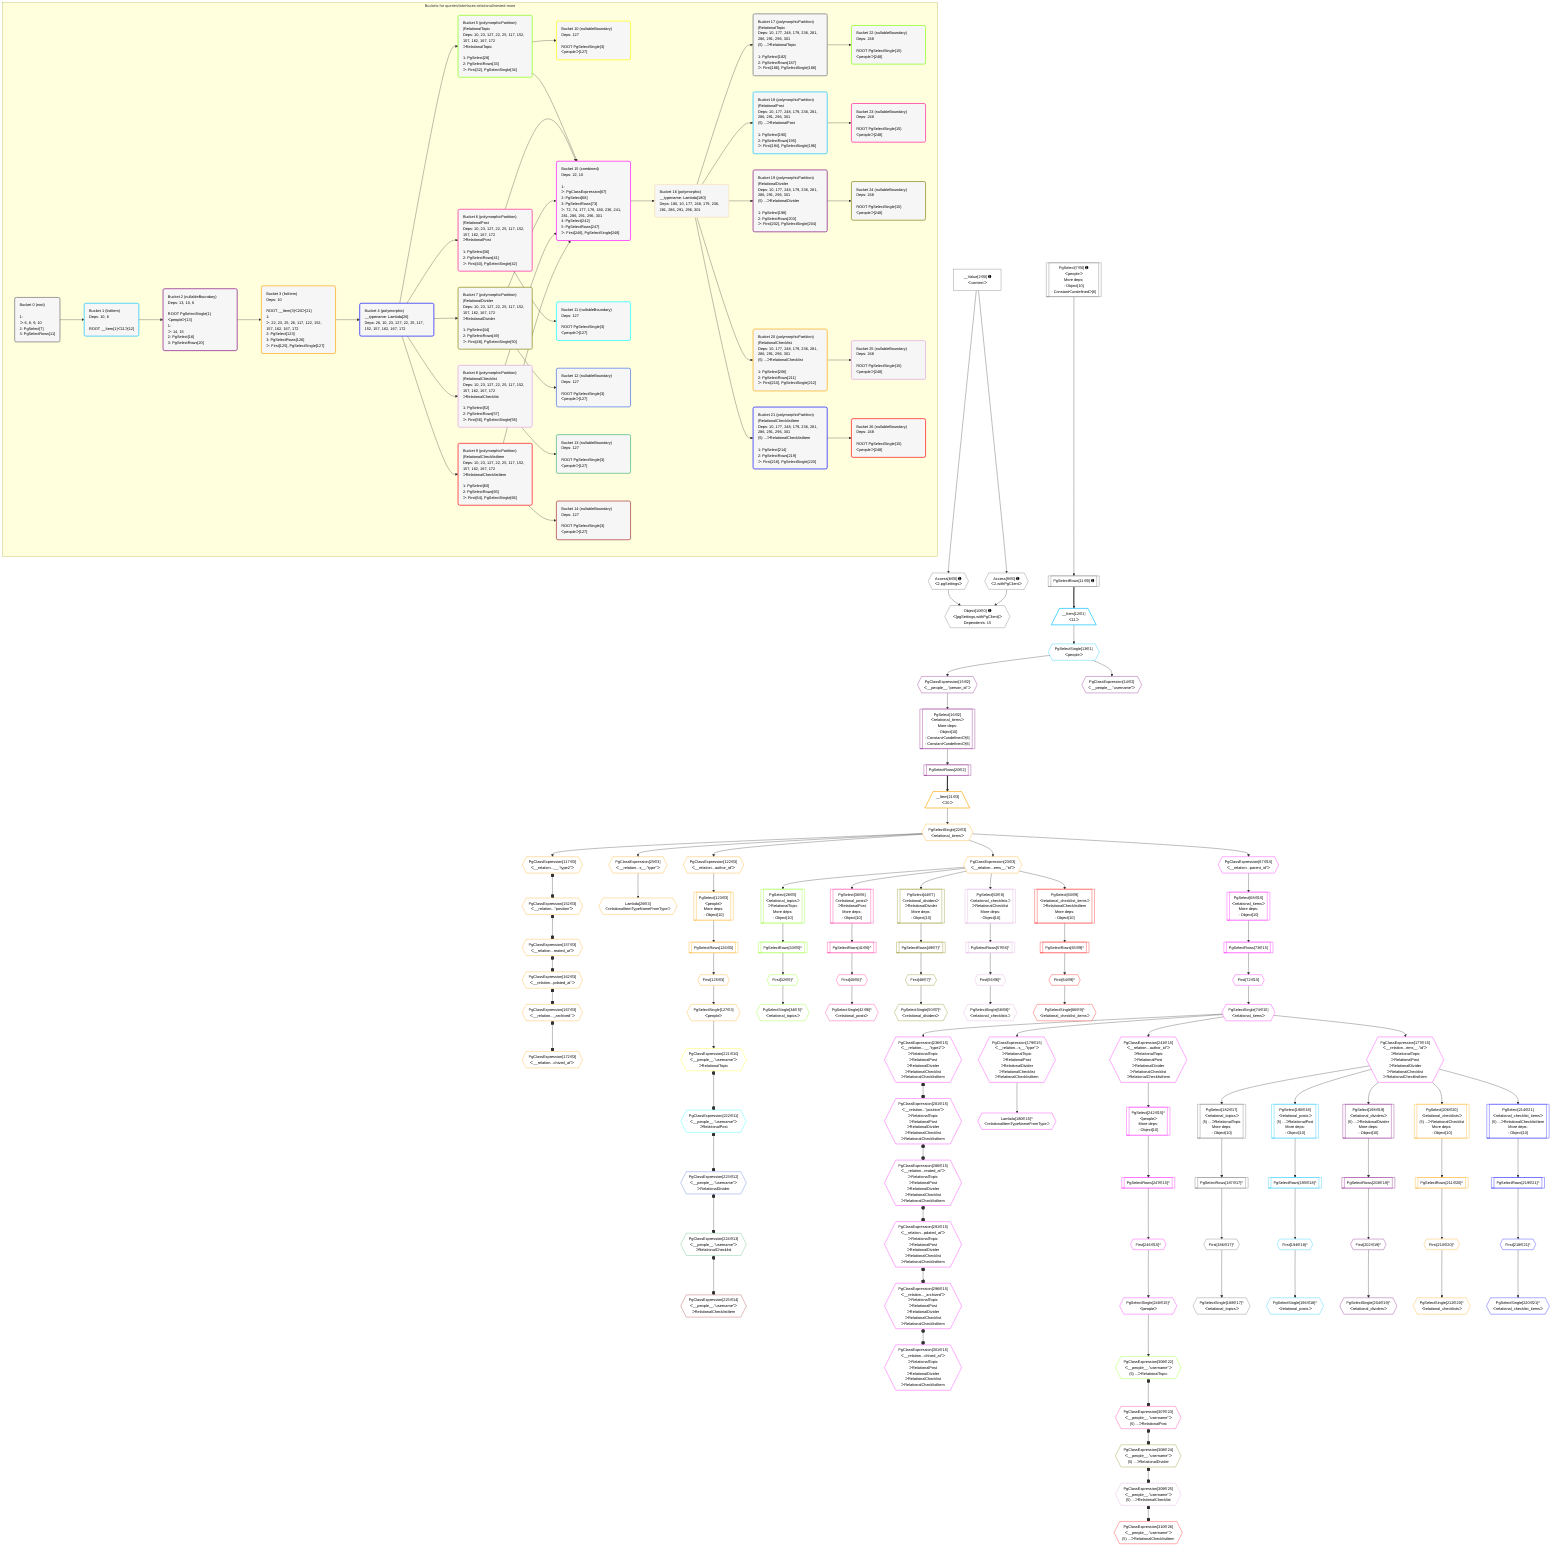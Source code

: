 %%{init: {'themeVariables': { 'fontSize': '12px'}}}%%
graph TD
    classDef path fill:#eee,stroke:#000,color:#000
    classDef plan fill:#fff,stroke-width:1px,color:#000
    classDef itemplan fill:#fff,stroke-width:2px,color:#000
    classDef unbatchedplan fill:#dff,stroke-width:1px,color:#000
    classDef sideeffectplan fill:#fcc,stroke-width:2px,color:#000
    classDef bucket fill:#f6f6f6,color:#000,stroke-width:2px,text-align:left

    subgraph "Buckets for queries/interfaces-relational/nested-more"
    Bucket0("Bucket 0 (root)<br /><br />1: <br />ᐳ: 6, 8, 9, 10<br />2: PgSelect[7]<br />3: PgSelectRows[11]"):::bucket
    Bucket1("Bucket 1 (listItem)<br />Deps: 10, 6<br /><br />ROOT __Item{1}ᐸ11ᐳ[12]"):::bucket
    Bucket2("Bucket 2 (nullableBoundary)<br />Deps: 13, 10, 6<br /><br />ROOT PgSelectSingle{1}ᐸpeopleᐳ[13]<br />1: <br />ᐳ: 14, 15<br />2: PgSelect[16]<br />3: PgSelectRows[20]"):::bucket
    Bucket3("Bucket 3 (listItem)<br />Deps: 10<br /><br />ROOT __Item{3}ᐸ20ᐳ[21]<br />1: <br />ᐳ: 22, 23, 25, 26, 117, 122, 152, 157, 162, 167, 172<br />2: PgSelect[123]<br />3: PgSelectRows[126]<br />ᐳ: First[125], PgSelectSingle[127]"):::bucket
    Bucket4("Bucket 4 (polymorphic)<br />__typename: Lambda[26]<br />Deps: 26, 10, 23, 127, 22, 25, 117, 152, 157, 162, 167, 172"):::bucket
    Bucket5("Bucket 5 (polymorphicPartition)<br />|RelationalTopic<br />Deps: 10, 23, 127, 22, 25, 117, 152, 157, 162, 167, 172<br />ᐳRelationalTopic<br /><br />1: PgSelect[28]<br />2: PgSelectRows[33]<br />ᐳ: First[32], PgSelectSingle[34]"):::bucket
    Bucket6("Bucket 6 (polymorphicPartition)<br />|RelationalPost<br />Deps: 10, 23, 127, 22, 25, 117, 152, 157, 162, 167, 172<br />ᐳRelationalPost<br /><br />1: PgSelect[36]<br />2: PgSelectRows[41]<br />ᐳ: First[40], PgSelectSingle[42]"):::bucket
    Bucket7("Bucket 7 (polymorphicPartition)<br />|RelationalDivider<br />Deps: 10, 23, 127, 22, 25, 117, 152, 157, 162, 167, 172<br />ᐳRelationalDivider<br /><br />1: PgSelect[44]<br />2: PgSelectRows[49]<br />ᐳ: First[48], PgSelectSingle[50]"):::bucket
    Bucket8("Bucket 8 (polymorphicPartition)<br />|RelationalChecklist<br />Deps: 10, 23, 127, 22, 25, 117, 152, 157, 162, 167, 172<br />ᐳRelationalChecklist<br /><br />1: PgSelect[52]<br />2: PgSelectRows[57]<br />ᐳ: First[56], PgSelectSingle[58]"):::bucket
    Bucket9("Bucket 9 (polymorphicPartition)<br />|RelationalChecklistItem<br />Deps: 10, 23, 127, 22, 25, 117, 152, 157, 162, 167, 172<br />ᐳRelationalChecklistItem<br /><br />1: PgSelect[60]<br />2: PgSelectRows[65]<br />ᐳ: First[64], PgSelectSingle[66]"):::bucket
    Bucket10("Bucket 10 (nullableBoundary)<br />Deps: 127<br /><br />ROOT PgSelectSingle{3}ᐸpeopleᐳ[127]"):::bucket
    Bucket11("Bucket 11 (nullableBoundary)<br />Deps: 127<br /><br />ROOT PgSelectSingle{3}ᐸpeopleᐳ[127]"):::bucket
    Bucket12("Bucket 12 (nullableBoundary)<br />Deps: 127<br /><br />ROOT PgSelectSingle{3}ᐸpeopleᐳ[127]"):::bucket
    Bucket13("Bucket 13 (nullableBoundary)<br />Deps: 127<br /><br />ROOT PgSelectSingle{3}ᐸpeopleᐳ[127]"):::bucket
    Bucket14("Bucket 14 (nullableBoundary)<br />Deps: 127<br /><br />ROOT PgSelectSingle{3}ᐸpeopleᐳ[127]"):::bucket
    Bucket15("Bucket 15 (combined)<br />Deps: 22, 10<br /><br />1: <br />ᐳ: PgClassExpression[67]<br />2: PgSelect[68]<br />3: PgSelectRows[73]<br />ᐳ: 72, 74, 177, 179, 180, 236, 241, 281, 286, 291, 296, 301<br />4: PgSelect[242]<br />5: PgSelectRows[247]<br />ᐳ: First[246], PgSelectSingle[248]"):::bucket
    Bucket16("Bucket 16 (polymorphic)<br />__typename: Lambda[180]<br />Deps: 180, 10, 177, 248, 179, 236, 281, 286, 291, 296, 301"):::bucket
    Bucket17("Bucket 17 (polymorphicPartition)<br />|RelationalTopic<br />Deps: 10, 177, 248, 179, 236, 281, 286, 291, 296, 301<br />(5) ...ᐳRelationalTopic<br /><br />1: PgSelect[182]<br />2: PgSelectRows[187]<br />ᐳ: First[186], PgSelectSingle[188]"):::bucket
    Bucket18("Bucket 18 (polymorphicPartition)<br />|RelationalPost<br />Deps: 10, 177, 248, 179, 236, 281, 286, 291, 296, 301<br />(5) ...ᐳRelationalPost<br /><br />1: PgSelect[190]<br />2: PgSelectRows[195]<br />ᐳ: First[194], PgSelectSingle[196]"):::bucket
    Bucket19("Bucket 19 (polymorphicPartition)<br />|RelationalDivider<br />Deps: 10, 177, 248, 179, 236, 281, 286, 291, 296, 301<br />(5) ...ᐳRelationalDivider<br /><br />1: PgSelect[198]<br />2: PgSelectRows[203]<br />ᐳ: First[202], PgSelectSingle[204]"):::bucket
    Bucket20("Bucket 20 (polymorphicPartition)<br />|RelationalChecklist<br />Deps: 10, 177, 248, 179, 236, 281, 286, 291, 296, 301<br />(5) ...ᐳRelationalChecklist<br /><br />1: PgSelect[206]<br />2: PgSelectRows[211]<br />ᐳ: First[210], PgSelectSingle[212]"):::bucket
    Bucket21("Bucket 21 (polymorphicPartition)<br />|RelationalChecklistItem<br />Deps: 10, 177, 248, 179, 236, 281, 286, 291, 296, 301<br />(5) ...ᐳRelationalChecklistItem<br /><br />1: PgSelect[214]<br />2: PgSelectRows[219]<br />ᐳ: First[218], PgSelectSingle[220]"):::bucket
    Bucket22("Bucket 22 (nullableBoundary)<br />Deps: 248<br /><br />ROOT PgSelectSingle{15}ᐸpeopleᐳ[248]"):::bucket
    Bucket23("Bucket 23 (nullableBoundary)<br />Deps: 248<br /><br />ROOT PgSelectSingle{15}ᐸpeopleᐳ[248]"):::bucket
    Bucket24("Bucket 24 (nullableBoundary)<br />Deps: 248<br /><br />ROOT PgSelectSingle{15}ᐸpeopleᐳ[248]"):::bucket
    Bucket25("Bucket 25 (nullableBoundary)<br />Deps: 248<br /><br />ROOT PgSelectSingle{15}ᐸpeopleᐳ[248]"):::bucket
    Bucket26("Bucket 26 (nullableBoundary)<br />Deps: 248<br /><br />ROOT PgSelectSingle{15}ᐸpeopleᐳ[248]"):::bucket
    end
    Bucket0 --> Bucket1
    Bucket1 --> Bucket2
    Bucket2 --> Bucket3
    Bucket3 --> Bucket4
    Bucket4 --> Bucket5 & Bucket6 & Bucket7 & Bucket8 & Bucket9
    Bucket5 --> Bucket10 & Bucket15
    Bucket6 --> Bucket11 & Bucket15
    Bucket7 --> Bucket12 & Bucket15
    Bucket8 --> Bucket13 & Bucket15
    Bucket9 --> Bucket14 & Bucket15
    Bucket15 --> Bucket16
    Bucket16 --> Bucket17 & Bucket18 & Bucket19 & Bucket20 & Bucket21
    Bucket17 --> Bucket22
    Bucket18 --> Bucket23
    Bucket19 --> Bucket24
    Bucket20 --> Bucket25
    Bucket21 --> Bucket26

    %% plan dependencies
    PgSelect7[["PgSelect[7∈0] ➊<br />ᐸpeopleᐳ<br />More deps:<br />- Object[10]<br />- Constantᐸundefinedᐳ[6]"]]:::plan
    Object10{{"Object[10∈0] ➊<br />ᐸ{pgSettings,withPgClient}ᐳ<br />Dependents: 15"}}:::plan
    Access8{{"Access[8∈0] ➊<br />ᐸ2.pgSettingsᐳ"}}:::plan
    Access9{{"Access[9∈0] ➊<br />ᐸ2.withPgClientᐳ"}}:::plan
    Access8 & Access9 --> Object10
    __Value2["__Value[2∈0] ➊<br />ᐸcontextᐳ"]:::plan
    __Value2 --> Access8
    __Value2 --> Access9
    PgSelectRows11[["PgSelectRows[11∈0] ➊"]]:::plan
    PgSelect7 --> PgSelectRows11
    __Item12[/"__Item[12∈1]<br />ᐸ11ᐳ"\]:::itemplan
    PgSelectRows11 ==> __Item12
    PgSelectSingle13{{"PgSelectSingle[13∈1]<br />ᐸpeopleᐳ"}}:::plan
    __Item12 --> PgSelectSingle13
    PgSelect16[["PgSelect[16∈2]<br />ᐸrelational_itemsᐳ<br />More deps:<br />- Object[10]<br />- Constantᐸundefinedᐳ[6]<br />- Constantᐸundefinedᐳ[6]"]]:::plan
    PgClassExpression15{{"PgClassExpression[15∈2]<br />ᐸ__people__.”person_id”ᐳ"}}:::plan
    PgClassExpression15 --> PgSelect16
    PgClassExpression14{{"PgClassExpression[14∈2]<br />ᐸ__people__.”username”ᐳ"}}:::plan
    PgSelectSingle13 --> PgClassExpression14
    PgSelectSingle13 --> PgClassExpression15
    PgSelectRows20[["PgSelectRows[20∈2]"]]:::plan
    PgSelect16 --> PgSelectRows20
    PgSelect123[["PgSelect[123∈3]<br />ᐸpeopleᐳ<br />More deps:<br />- Object[10]"]]:::plan
    PgClassExpression122{{"PgClassExpression[122∈3]<br />ᐸ__relation...author_id”ᐳ"}}:::plan
    PgClassExpression122 --> PgSelect123
    __Item21[/"__Item[21∈3]<br />ᐸ20ᐳ"\]:::itemplan
    PgSelectRows20 ==> __Item21
    PgSelectSingle22{{"PgSelectSingle[22∈3]<br />ᐸrelational_itemsᐳ"}}:::plan
    __Item21 --> PgSelectSingle22
    PgClassExpression23{{"PgClassExpression[23∈3]<br />ᐸ__relation...ems__.”id”ᐳ"}}:::plan
    PgSelectSingle22 --> PgClassExpression23
    PgClassExpression25{{"PgClassExpression[25∈3]<br />ᐸ__relation...s__.”type”ᐳ"}}:::plan
    PgSelectSingle22 --> PgClassExpression25
    Lambda26{{"Lambda[26∈3]<br />ᐸrelationalItemTypeNameFromTypeᐳ"}}:::plan
    PgClassExpression25 --> Lambda26
    PgClassExpression117{{"PgClassExpression[117∈3]<br />ᐸ__relation...__.”type2”ᐳ"}}:::plan
    PgSelectSingle22 --> PgClassExpression117
    PgSelectSingle22 --> PgClassExpression122
    First125{{"First[125∈3]"}}:::plan
    PgSelectRows126[["PgSelectRows[126∈3]"]]:::plan
    PgSelectRows126 --> First125
    PgSelect123 --> PgSelectRows126
    PgSelectSingle127{{"PgSelectSingle[127∈3]<br />ᐸpeopleᐳ"}}:::plan
    First125 --> PgSelectSingle127
    PgClassExpression152{{"PgClassExpression[152∈3]<br />ᐸ__relation...”position”ᐳ"}}:::plan
    PgClassExpression117 o--o PgClassExpression152
    PgClassExpression157{{"PgClassExpression[157∈3]<br />ᐸ__relation...reated_at”ᐳ"}}:::plan
    PgClassExpression152 o--o PgClassExpression157
    PgClassExpression162{{"PgClassExpression[162∈3]<br />ᐸ__relation...pdated_at”ᐳ"}}:::plan
    PgClassExpression157 o--o PgClassExpression162
    PgClassExpression167{{"PgClassExpression[167∈3]<br />ᐸ__relation..._archived”ᐳ"}}:::plan
    PgClassExpression162 o--o PgClassExpression167
    PgClassExpression172{{"PgClassExpression[172∈3]<br />ᐸ__relation...chived_at”ᐳ"}}:::plan
    PgClassExpression167 o--o PgClassExpression172
    PgSelect28[["PgSelect[28∈5]<br />ᐸrelational_topicsᐳ<br />ᐳRelationalTopic<br />More deps:<br />- Object[10]"]]:::plan
    PgClassExpression23 --> PgSelect28
    First32{{"First[32∈5]^"}}:::plan
    PgSelectRows33[["PgSelectRows[33∈5]^"]]:::plan
    PgSelectRows33 --> First32
    PgSelect28 --> PgSelectRows33
    PgSelectSingle34{{"PgSelectSingle[34∈5]^<br />ᐸrelational_topicsᐳ"}}:::plan
    First32 --> PgSelectSingle34
    PgSelect36[["PgSelect[36∈6]<br />ᐸrelational_postsᐳ<br />ᐳRelationalPost<br />More deps:<br />- Object[10]"]]:::plan
    PgClassExpression23 --> PgSelect36
    First40{{"First[40∈6]^"}}:::plan
    PgSelectRows41[["PgSelectRows[41∈6]^"]]:::plan
    PgSelectRows41 --> First40
    PgSelect36 --> PgSelectRows41
    PgSelectSingle42{{"PgSelectSingle[42∈6]^<br />ᐸrelational_postsᐳ"}}:::plan
    First40 --> PgSelectSingle42
    PgSelect44[["PgSelect[44∈7]<br />ᐸrelational_dividersᐳ<br />ᐳRelationalDivider<br />More deps:<br />- Object[10]"]]:::plan
    PgClassExpression23 --> PgSelect44
    First48{{"First[48∈7]^"}}:::plan
    PgSelectRows49[["PgSelectRows[49∈7]^"]]:::plan
    PgSelectRows49 --> First48
    PgSelect44 --> PgSelectRows49
    PgSelectSingle50{{"PgSelectSingle[50∈7]^<br />ᐸrelational_dividersᐳ"}}:::plan
    First48 --> PgSelectSingle50
    PgSelect52[["PgSelect[52∈8]<br />ᐸrelational_checklistsᐳ<br />ᐳRelationalChecklist<br />More deps:<br />- Object[10]"]]:::plan
    PgClassExpression23 --> PgSelect52
    First56{{"First[56∈8]^"}}:::plan
    PgSelectRows57[["PgSelectRows[57∈8]^"]]:::plan
    PgSelectRows57 --> First56
    PgSelect52 --> PgSelectRows57
    PgSelectSingle58{{"PgSelectSingle[58∈8]^<br />ᐸrelational_checklistsᐳ"}}:::plan
    First56 --> PgSelectSingle58
    PgSelect60[["PgSelect[60∈9]<br />ᐸrelational_checklist_itemsᐳ<br />ᐳRelationalChecklistItem<br />More deps:<br />- Object[10]"]]:::plan
    PgClassExpression23 --> PgSelect60
    First64{{"First[64∈9]^"}}:::plan
    PgSelectRows65[["PgSelectRows[65∈9]^"]]:::plan
    PgSelectRows65 --> First64
    PgSelect60 --> PgSelectRows65
    PgSelectSingle66{{"PgSelectSingle[66∈9]^<br />ᐸrelational_checklist_itemsᐳ"}}:::plan
    First64 --> PgSelectSingle66
    PgClassExpression221{{"PgClassExpression[221∈10]<br />ᐸ__people__.”username”ᐳ<br />ᐳRelationalTopic"}}:::plan
    PgSelectSingle127 --> PgClassExpression221
    PgClassExpression222{{"PgClassExpression[222∈11]<br />ᐸ__people__.”username”ᐳ<br />ᐳRelationalPost"}}:::plan
    PgClassExpression221 o--o PgClassExpression222
    PgClassExpression223{{"PgClassExpression[223∈12]<br />ᐸ__people__.”username”ᐳ<br />ᐳRelationalDivider"}}:::plan
    PgClassExpression222 o--o PgClassExpression223
    PgClassExpression224{{"PgClassExpression[224∈13]<br />ᐸ__people__.”username”ᐳ<br />ᐳRelationalChecklist"}}:::plan
    PgClassExpression223 o--o PgClassExpression224
    PgClassExpression225{{"PgClassExpression[225∈14]<br />ᐸ__people__.”username”ᐳ<br />ᐳRelationalChecklistItem"}}:::plan
    PgClassExpression224 o--o PgClassExpression225
    PgSelect68[["PgSelect[68∈15]<br />ᐸrelational_itemsᐳ<br />More deps:<br />- Object[10]"]]:::plan
    PgClassExpression67{{"PgClassExpression[67∈15]<br />ᐸ__relation...parent_id”ᐳ"}}:::plan
    PgClassExpression67 --> PgSelect68
    PgSelect242[["PgSelect[242∈15]^<br />ᐸpeopleᐳ<br />More deps:<br />- Object[10]"]]:::plan
    PgClassExpression241{{"PgClassExpression[241∈15]<br />ᐸ__relation...author_id”ᐳ<br />ᐳRelationalTopic<br />ᐳRelationalPost<br />ᐳRelationalDivider<br />ᐳRelationalChecklist<br />ᐳRelationalChecklistItem"}}:::plan
    PgClassExpression241 --> PgSelect242
    PgSelectSingle22 --> PgClassExpression67
    First72{{"First[72∈15]"}}:::plan
    PgSelectRows73[["PgSelectRows[73∈15]"]]:::plan
    PgSelectRows73 --> First72
    PgSelect68 --> PgSelectRows73
    PgSelectSingle74{{"PgSelectSingle[74∈15]<br />ᐸrelational_itemsᐳ"}}:::plan
    First72 --> PgSelectSingle74
    PgClassExpression177{{"PgClassExpression[177∈15]<br />ᐸ__relation...ems__.”id”ᐳ<br />ᐳRelationalTopic<br />ᐳRelationalPost<br />ᐳRelationalDivider<br />ᐳRelationalChecklist<br />ᐳRelationalChecklistItem"}}:::plan
    PgSelectSingle74 --> PgClassExpression177
    PgClassExpression179{{"PgClassExpression[179∈15]<br />ᐸ__relation...s__.”type”ᐳ<br />ᐳRelationalTopic<br />ᐳRelationalPost<br />ᐳRelationalDivider<br />ᐳRelationalChecklist<br />ᐳRelationalChecklistItem"}}:::plan
    PgSelectSingle74 --> PgClassExpression179
    Lambda180{{"Lambda[180∈15]^<br />ᐸrelationalItemTypeNameFromTypeᐳ"}}:::plan
    PgClassExpression179 --> Lambda180
    PgClassExpression236{{"PgClassExpression[236∈15]<br />ᐸ__relation...__.”type2”ᐳ<br />ᐳRelationalTopic<br />ᐳRelationalPost<br />ᐳRelationalDivider<br />ᐳRelationalChecklist<br />ᐳRelationalChecklistItem"}}:::plan
    PgSelectSingle74 --> PgClassExpression236
    PgSelectSingle74 --> PgClassExpression241
    First246{{"First[246∈15]^"}}:::plan
    PgSelectRows247[["PgSelectRows[247∈15]^"]]:::plan
    PgSelectRows247 --> First246
    PgSelect242 --> PgSelectRows247
    PgSelectSingle248{{"PgSelectSingle[248∈15]^<br />ᐸpeopleᐳ"}}:::plan
    First246 --> PgSelectSingle248
    PgClassExpression281{{"PgClassExpression[281∈15]<br />ᐸ__relation...”position”ᐳ<br />ᐳRelationalTopic<br />ᐳRelationalPost<br />ᐳRelationalDivider<br />ᐳRelationalChecklist<br />ᐳRelationalChecklistItem"}}:::plan
    PgClassExpression236 o--o PgClassExpression281
    PgClassExpression286{{"PgClassExpression[286∈15]<br />ᐸ__relation...reated_at”ᐳ<br />ᐳRelationalTopic<br />ᐳRelationalPost<br />ᐳRelationalDivider<br />ᐳRelationalChecklist<br />ᐳRelationalChecklistItem"}}:::plan
    PgClassExpression281 o--o PgClassExpression286
    PgClassExpression291{{"PgClassExpression[291∈15]<br />ᐸ__relation...pdated_at”ᐳ<br />ᐳRelationalTopic<br />ᐳRelationalPost<br />ᐳRelationalDivider<br />ᐳRelationalChecklist<br />ᐳRelationalChecklistItem"}}:::plan
    PgClassExpression286 o--o PgClassExpression291
    PgClassExpression296{{"PgClassExpression[296∈15]<br />ᐸ__relation..._archived”ᐳ<br />ᐳRelationalTopic<br />ᐳRelationalPost<br />ᐳRelationalDivider<br />ᐳRelationalChecklist<br />ᐳRelationalChecklistItem"}}:::plan
    PgClassExpression291 o--o PgClassExpression296
    PgClassExpression301{{"PgClassExpression[301∈15]<br />ᐸ__relation...chived_at”ᐳ<br />ᐳRelationalTopic<br />ᐳRelationalPost<br />ᐳRelationalDivider<br />ᐳRelationalChecklist<br />ᐳRelationalChecklistItem"}}:::plan
    PgClassExpression296 o--o PgClassExpression301
    PgSelect182[["PgSelect[182∈17]<br />ᐸrelational_topicsᐳ<br />(5) ...ᐳRelationalTopic<br />More deps:<br />- Object[10]"]]:::plan
    PgClassExpression177 --> PgSelect182
    First186{{"First[186∈17]^"}}:::plan
    PgSelectRows187[["PgSelectRows[187∈17]^"]]:::plan
    PgSelectRows187 --> First186
    PgSelect182 --> PgSelectRows187
    PgSelectSingle188{{"PgSelectSingle[188∈17]^<br />ᐸrelational_topicsᐳ"}}:::plan
    First186 --> PgSelectSingle188
    PgSelect190[["PgSelect[190∈18]<br />ᐸrelational_postsᐳ<br />(5) ...ᐳRelationalPost<br />More deps:<br />- Object[10]"]]:::plan
    PgClassExpression177 --> PgSelect190
    First194{{"First[194∈18]^"}}:::plan
    PgSelectRows195[["PgSelectRows[195∈18]^"]]:::plan
    PgSelectRows195 --> First194
    PgSelect190 --> PgSelectRows195
    PgSelectSingle196{{"PgSelectSingle[196∈18]^<br />ᐸrelational_postsᐳ"}}:::plan
    First194 --> PgSelectSingle196
    PgSelect198[["PgSelect[198∈19]<br />ᐸrelational_dividersᐳ<br />(5) ...ᐳRelationalDivider<br />More deps:<br />- Object[10]"]]:::plan
    PgClassExpression177 --> PgSelect198
    First202{{"First[202∈19]^"}}:::plan
    PgSelectRows203[["PgSelectRows[203∈19]^"]]:::plan
    PgSelectRows203 --> First202
    PgSelect198 --> PgSelectRows203
    PgSelectSingle204{{"PgSelectSingle[204∈19]^<br />ᐸrelational_dividersᐳ"}}:::plan
    First202 --> PgSelectSingle204
    PgSelect206[["PgSelect[206∈20]<br />ᐸrelational_checklistsᐳ<br />(5) ...ᐳRelationalChecklist<br />More deps:<br />- Object[10]"]]:::plan
    PgClassExpression177 --> PgSelect206
    First210{{"First[210∈20]^"}}:::plan
    PgSelectRows211[["PgSelectRows[211∈20]^"]]:::plan
    PgSelectRows211 --> First210
    PgSelect206 --> PgSelectRows211
    PgSelectSingle212{{"PgSelectSingle[212∈20]^<br />ᐸrelational_checklistsᐳ"}}:::plan
    First210 --> PgSelectSingle212
    PgSelect214[["PgSelect[214∈21]<br />ᐸrelational_checklist_itemsᐳ<br />(5) ...ᐳRelationalChecklistItem<br />More deps:<br />- Object[10]"]]:::plan
    PgClassExpression177 --> PgSelect214
    First218{{"First[218∈21]^"}}:::plan
    PgSelectRows219[["PgSelectRows[219∈21]^"]]:::plan
    PgSelectRows219 --> First218
    PgSelect214 --> PgSelectRows219
    PgSelectSingle220{{"PgSelectSingle[220∈21]^<br />ᐸrelational_checklist_itemsᐳ"}}:::plan
    First218 --> PgSelectSingle220
    PgClassExpression306{{"PgClassExpression[306∈22]<br />ᐸ__people__.”username”ᐳ<br />(5) ...ᐳRelationalTopic"}}:::plan
    PgSelectSingle248 --> PgClassExpression306
    PgClassExpression307{{"PgClassExpression[307∈23]<br />ᐸ__people__.”username”ᐳ<br />(5) ...ᐳRelationalPost"}}:::plan
    PgClassExpression306 o--o PgClassExpression307
    PgClassExpression308{{"PgClassExpression[308∈24]<br />ᐸ__people__.”username”ᐳ<br />(5) ...ᐳRelationalDivider"}}:::plan
    PgClassExpression307 o--o PgClassExpression308
    PgClassExpression309{{"PgClassExpression[309∈25]<br />ᐸ__people__.”username”ᐳ<br />(5) ...ᐳRelationalChecklist"}}:::plan
    PgClassExpression308 o--o PgClassExpression309
    PgClassExpression310{{"PgClassExpression[310∈26]<br />ᐸ__people__.”username”ᐳ<br />(5) ...ᐳRelationalChecklistItem"}}:::plan
    PgClassExpression309 o--o PgClassExpression310

    %% define steps
    classDef bucket0 stroke:#696969
    class Bucket0,__Value2,PgSelect7,Access8,Access9,Object10,PgSelectRows11 bucket0
    classDef bucket1 stroke:#00bfff
    class Bucket1,__Item12,PgSelectSingle13 bucket1
    classDef bucket2 stroke:#7f007f
    class Bucket2,PgClassExpression14,PgClassExpression15,PgSelect16,PgSelectRows20 bucket2
    classDef bucket3 stroke:#ffa500
    class Bucket3,__Item21,PgSelectSingle22,PgClassExpression23,PgClassExpression25,Lambda26,PgClassExpression117,PgClassExpression122,PgSelect123,First125,PgSelectRows126,PgSelectSingle127,PgClassExpression152,PgClassExpression157,PgClassExpression162,PgClassExpression167,PgClassExpression172 bucket3
    classDef bucket4 stroke:#0000ff
    class Bucket4 bucket4
    classDef bucket5 stroke:#7fff00
    class Bucket5,PgSelect28,First32,PgSelectRows33,PgSelectSingle34 bucket5
    classDef bucket6 stroke:#ff1493
    class Bucket6,PgSelect36,First40,PgSelectRows41,PgSelectSingle42 bucket6
    classDef bucket7 stroke:#808000
    class Bucket7,PgSelect44,First48,PgSelectRows49,PgSelectSingle50 bucket7
    classDef bucket8 stroke:#dda0dd
    class Bucket8,PgSelect52,First56,PgSelectRows57,PgSelectSingle58 bucket8
    classDef bucket9 stroke:#ff0000
    class Bucket9,PgSelect60,First64,PgSelectRows65,PgSelectSingle66 bucket9
    classDef bucket10 stroke:#ffff00
    class Bucket10,PgClassExpression221 bucket10
    classDef bucket11 stroke:#00ffff
    class Bucket11,PgClassExpression222 bucket11
    classDef bucket12 stroke:#4169e1
    class Bucket12,PgClassExpression223 bucket12
    classDef bucket13 stroke:#3cb371
    class Bucket13,PgClassExpression224 bucket13
    classDef bucket14 stroke:#a52a2a
    class Bucket14,PgClassExpression225 bucket14
    classDef bucket15 stroke:#ff00ff
    class Bucket15,PgClassExpression67,PgSelect68,First72,PgSelectRows73,PgSelectSingle74,PgClassExpression177,PgClassExpression179,Lambda180,PgClassExpression236,PgClassExpression241,PgSelect242,First246,PgSelectRows247,PgSelectSingle248,PgClassExpression281,PgClassExpression286,PgClassExpression291,PgClassExpression296,PgClassExpression301 bucket15
    classDef bucket16 stroke:#f5deb3
    class Bucket16 bucket16
    classDef bucket17 stroke:#696969
    class Bucket17,PgSelect182,First186,PgSelectRows187,PgSelectSingle188 bucket17
    classDef bucket18 stroke:#00bfff
    class Bucket18,PgSelect190,First194,PgSelectRows195,PgSelectSingle196 bucket18
    classDef bucket19 stroke:#7f007f
    class Bucket19,PgSelect198,First202,PgSelectRows203,PgSelectSingle204 bucket19
    classDef bucket20 stroke:#ffa500
    class Bucket20,PgSelect206,First210,PgSelectRows211,PgSelectSingle212 bucket20
    classDef bucket21 stroke:#0000ff
    class Bucket21,PgSelect214,First218,PgSelectRows219,PgSelectSingle220 bucket21
    classDef bucket22 stroke:#7fff00
    class Bucket22,PgClassExpression306 bucket22
    classDef bucket23 stroke:#ff1493
    class Bucket23,PgClassExpression307 bucket23
    classDef bucket24 stroke:#808000
    class Bucket24,PgClassExpression308 bucket24
    classDef bucket25 stroke:#dda0dd
    class Bucket25,PgClassExpression309 bucket25
    classDef bucket26 stroke:#ff0000
    class Bucket26,PgClassExpression310 bucket26